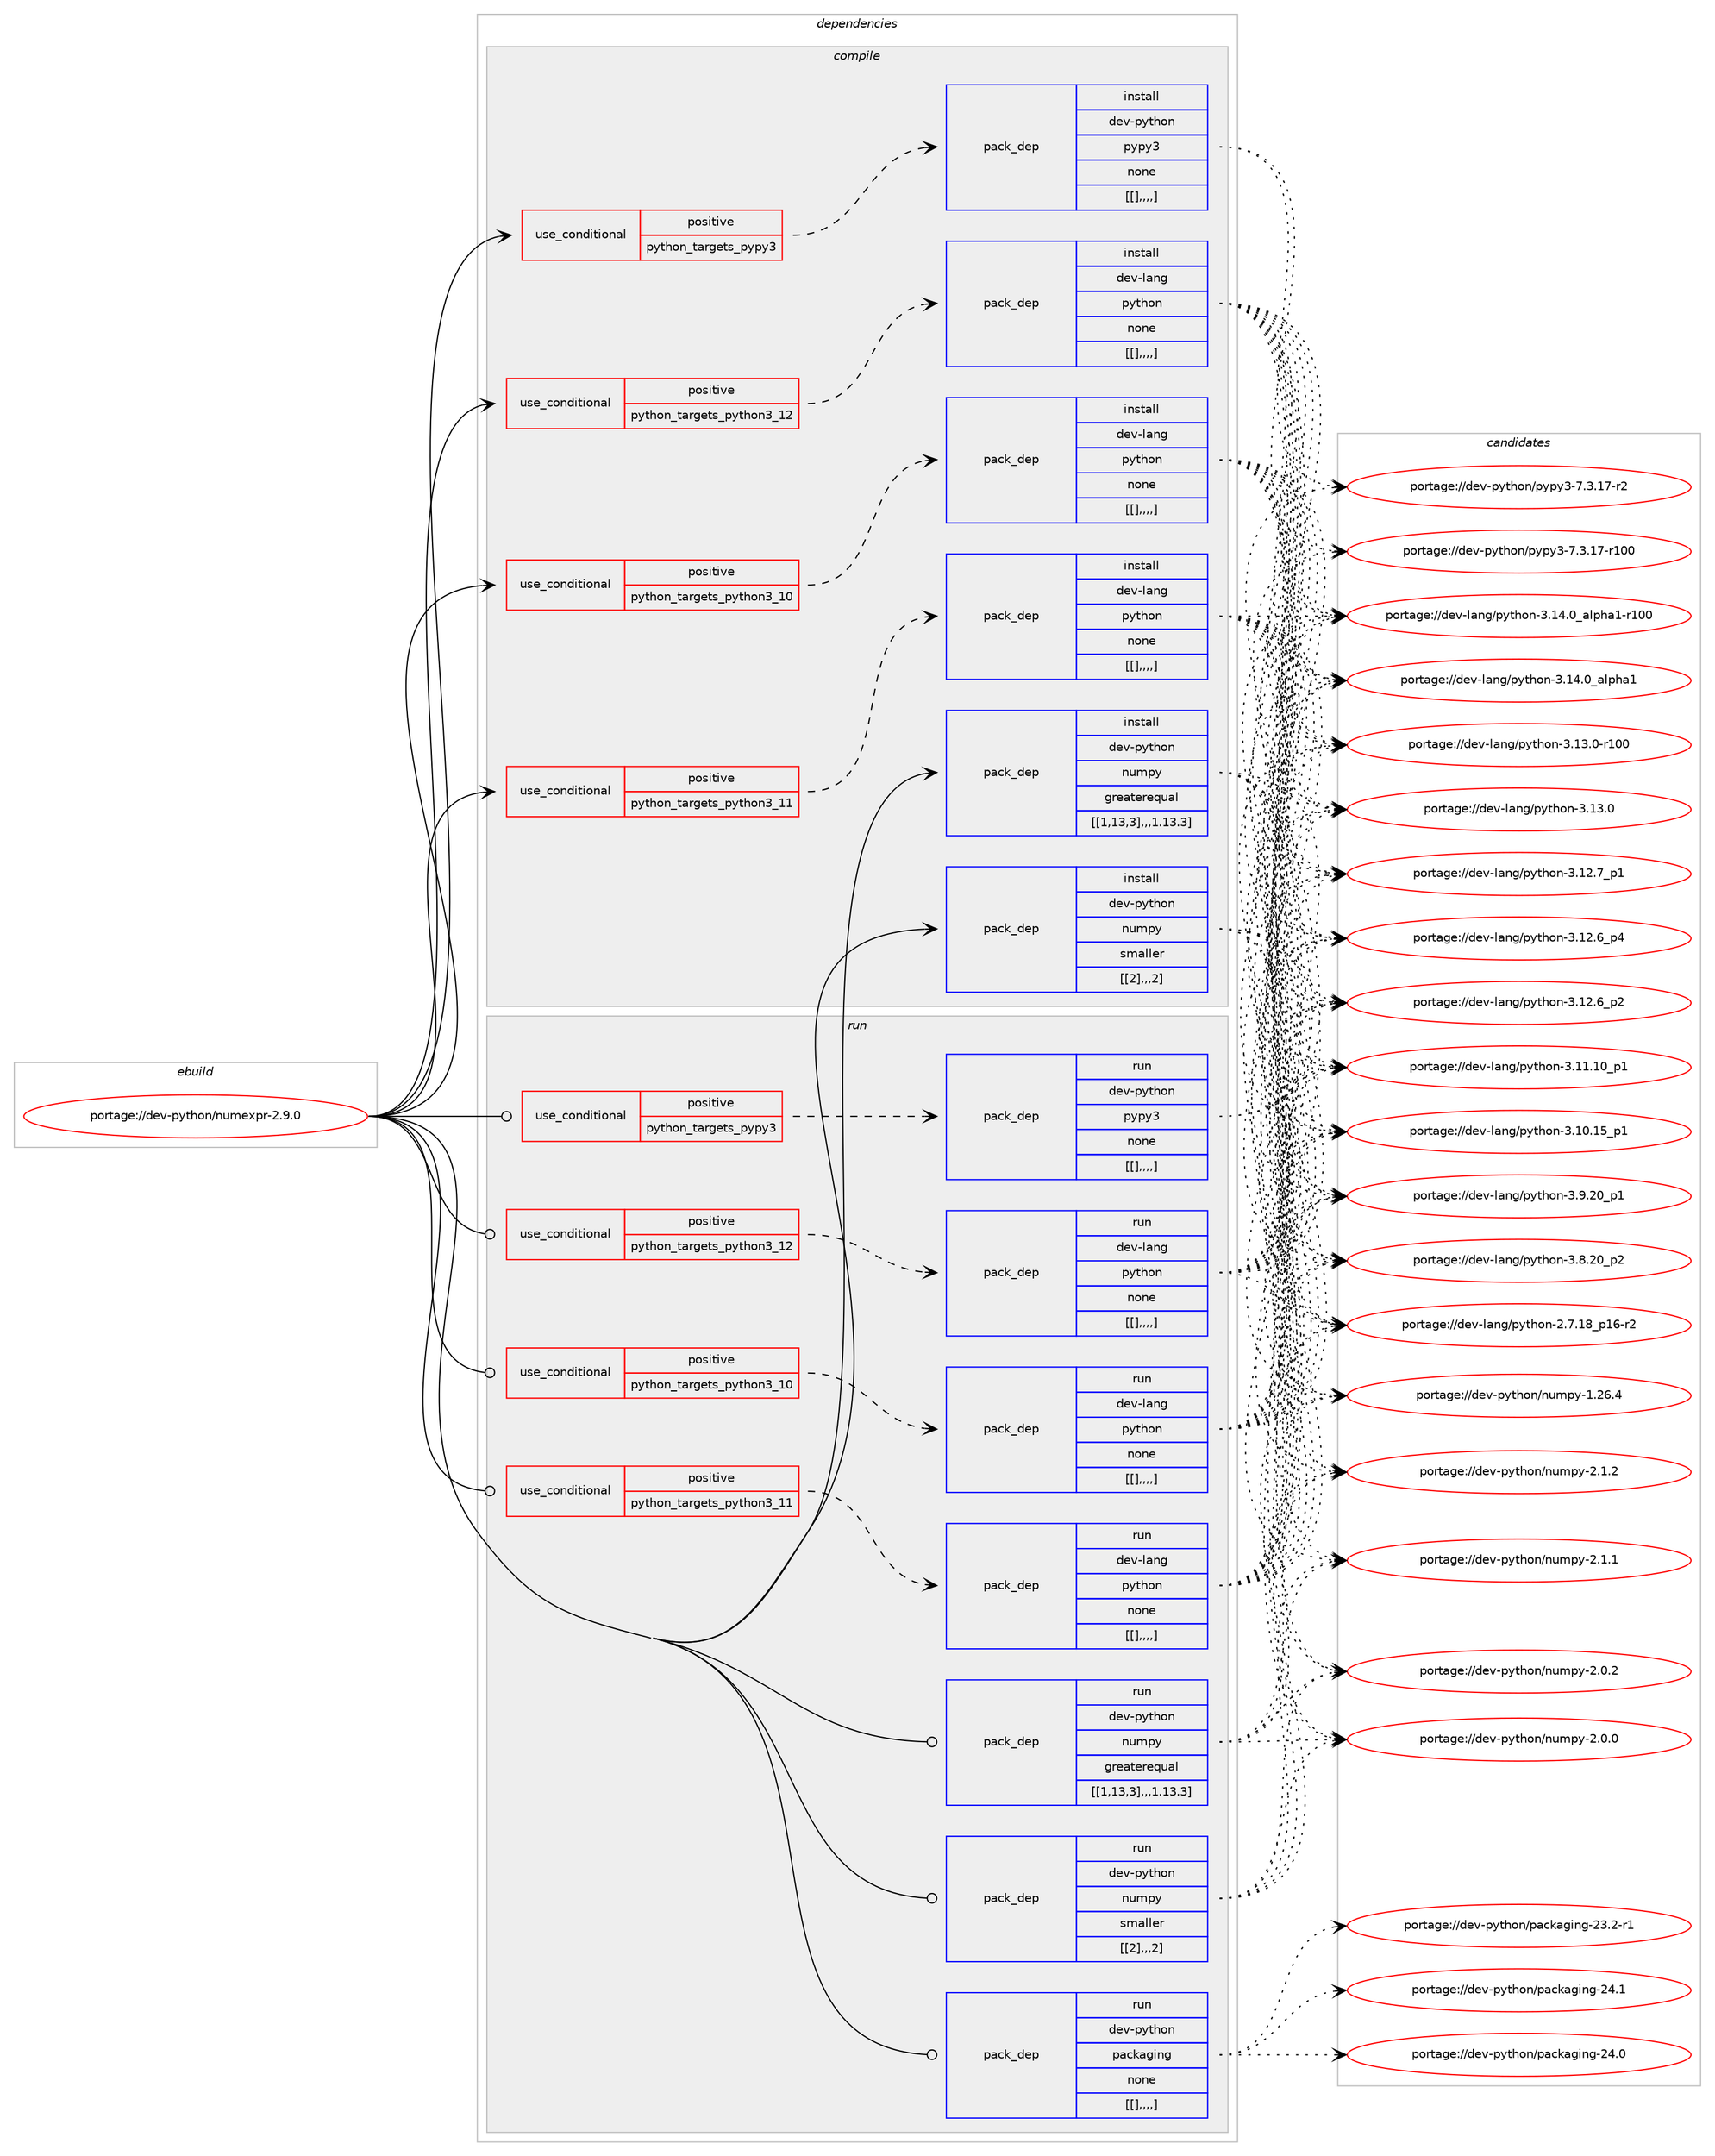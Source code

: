 digraph prolog {

# *************
# Graph options
# *************

newrank=true;
concentrate=true;
compound=true;
graph [rankdir=LR,fontname=Helvetica,fontsize=10,ranksep=1.5];#, ranksep=2.5, nodesep=0.2];
edge  [arrowhead=vee];
node  [fontname=Helvetica,fontsize=10];

# **********
# The ebuild
# **********

subgraph cluster_leftcol {
color=gray;
label=<<i>ebuild</i>>;
id [label="portage://dev-python/numexpr-2.9.0", color=red, width=4, href="../dev-python/numexpr-2.9.0.svg"];
}

# ****************
# The dependencies
# ****************

subgraph cluster_midcol {
color=gray;
label=<<i>dependencies</i>>;
subgraph cluster_compile {
fillcolor="#eeeeee";
style=filled;
label=<<i>compile</i>>;
subgraph cond37704 {
dependency158586 [label=<<TABLE BORDER="0" CELLBORDER="1" CELLSPACING="0" CELLPADDING="4"><TR><TD ROWSPAN="3" CELLPADDING="10">use_conditional</TD></TR><TR><TD>positive</TD></TR><TR><TD>python_targets_pypy3</TD></TR></TABLE>>, shape=none, color=red];
subgraph pack119573 {
dependency158640 [label=<<TABLE BORDER="0" CELLBORDER="1" CELLSPACING="0" CELLPADDING="4" WIDTH="220"><TR><TD ROWSPAN="6" CELLPADDING="30">pack_dep</TD></TR><TR><TD WIDTH="110">install</TD></TR><TR><TD>dev-python</TD></TR><TR><TD>pypy3</TD></TR><TR><TD>none</TD></TR><TR><TD>[[],,,,]</TD></TR></TABLE>>, shape=none, color=blue];
}
dependency158586:e -> dependency158640:w [weight=20,style="dashed",arrowhead="vee"];
}
id:e -> dependency158586:w [weight=20,style="solid",arrowhead="vee"];
subgraph cond37727 {
dependency158681 [label=<<TABLE BORDER="0" CELLBORDER="1" CELLSPACING="0" CELLPADDING="4"><TR><TD ROWSPAN="3" CELLPADDING="10">use_conditional</TD></TR><TR><TD>positive</TD></TR><TR><TD>python_targets_python3_10</TD></TR></TABLE>>, shape=none, color=red];
subgraph pack119638 {
dependency158699 [label=<<TABLE BORDER="0" CELLBORDER="1" CELLSPACING="0" CELLPADDING="4" WIDTH="220"><TR><TD ROWSPAN="6" CELLPADDING="30">pack_dep</TD></TR><TR><TD WIDTH="110">install</TD></TR><TR><TD>dev-lang</TD></TR><TR><TD>python</TD></TR><TR><TD>none</TD></TR><TR><TD>[[],,,,]</TD></TR></TABLE>>, shape=none, color=blue];
}
dependency158681:e -> dependency158699:w [weight=20,style="dashed",arrowhead="vee"];
}
id:e -> dependency158681:w [weight=20,style="solid",arrowhead="vee"];
subgraph cond37753 {
dependency158739 [label=<<TABLE BORDER="0" CELLBORDER="1" CELLSPACING="0" CELLPADDING="4"><TR><TD ROWSPAN="3" CELLPADDING="10">use_conditional</TD></TR><TR><TD>positive</TD></TR><TR><TD>python_targets_python3_11</TD></TR></TABLE>>, shape=none, color=red];
subgraph pack119688 {
dependency158777 [label=<<TABLE BORDER="0" CELLBORDER="1" CELLSPACING="0" CELLPADDING="4" WIDTH="220"><TR><TD ROWSPAN="6" CELLPADDING="30">pack_dep</TD></TR><TR><TD WIDTH="110">install</TD></TR><TR><TD>dev-lang</TD></TR><TR><TD>python</TD></TR><TR><TD>none</TD></TR><TR><TD>[[],,,,]</TD></TR></TABLE>>, shape=none, color=blue];
}
dependency158739:e -> dependency158777:w [weight=20,style="dashed",arrowhead="vee"];
}
id:e -> dependency158739:w [weight=20,style="solid",arrowhead="vee"];
subgraph cond37789 {
dependency158852 [label=<<TABLE BORDER="0" CELLBORDER="1" CELLSPACING="0" CELLPADDING="4"><TR><TD ROWSPAN="3" CELLPADDING="10">use_conditional</TD></TR><TR><TD>positive</TD></TR><TR><TD>python_targets_python3_12</TD></TR></TABLE>>, shape=none, color=red];
subgraph pack119732 {
dependency158858 [label=<<TABLE BORDER="0" CELLBORDER="1" CELLSPACING="0" CELLPADDING="4" WIDTH="220"><TR><TD ROWSPAN="6" CELLPADDING="30">pack_dep</TD></TR><TR><TD WIDTH="110">install</TD></TR><TR><TD>dev-lang</TD></TR><TR><TD>python</TD></TR><TR><TD>none</TD></TR><TR><TD>[[],,,,]</TD></TR></TABLE>>, shape=none, color=blue];
}
dependency158852:e -> dependency158858:w [weight=20,style="dashed",arrowhead="vee"];
}
id:e -> dependency158852:w [weight=20,style="solid",arrowhead="vee"];
subgraph pack119740 {
dependency158864 [label=<<TABLE BORDER="0" CELLBORDER="1" CELLSPACING="0" CELLPADDING="4" WIDTH="220"><TR><TD ROWSPAN="6" CELLPADDING="30">pack_dep</TD></TR><TR><TD WIDTH="110">install</TD></TR><TR><TD>dev-python</TD></TR><TR><TD>numpy</TD></TR><TR><TD>greaterequal</TD></TR><TR><TD>[[1,13,3],,,1.13.3]</TD></TR></TABLE>>, shape=none, color=blue];
}
id:e -> dependency158864:w [weight=20,style="solid",arrowhead="vee"];
subgraph pack119743 {
dependency158889 [label=<<TABLE BORDER="0" CELLBORDER="1" CELLSPACING="0" CELLPADDING="4" WIDTH="220"><TR><TD ROWSPAN="6" CELLPADDING="30">pack_dep</TD></TR><TR><TD WIDTH="110">install</TD></TR><TR><TD>dev-python</TD></TR><TR><TD>numpy</TD></TR><TR><TD>smaller</TD></TR><TR><TD>[[2],,,2]</TD></TR></TABLE>>, shape=none, color=blue];
}
id:e -> dependency158889:w [weight=20,style="solid",arrowhead="vee"];
}
subgraph cluster_compileandrun {
fillcolor="#eeeeee";
style=filled;
label=<<i>compile and run</i>>;
}
subgraph cluster_run {
fillcolor="#eeeeee";
style=filled;
label=<<i>run</i>>;
subgraph cond37823 {
dependency158916 [label=<<TABLE BORDER="0" CELLBORDER="1" CELLSPACING="0" CELLPADDING="4"><TR><TD ROWSPAN="3" CELLPADDING="10">use_conditional</TD></TR><TR><TD>positive</TD></TR><TR><TD>python_targets_pypy3</TD></TR></TABLE>>, shape=none, color=red];
subgraph pack119779 {
dependency158928 [label=<<TABLE BORDER="0" CELLBORDER="1" CELLSPACING="0" CELLPADDING="4" WIDTH="220"><TR><TD ROWSPAN="6" CELLPADDING="30">pack_dep</TD></TR><TR><TD WIDTH="110">run</TD></TR><TR><TD>dev-python</TD></TR><TR><TD>pypy3</TD></TR><TR><TD>none</TD></TR><TR><TD>[[],,,,]</TD></TR></TABLE>>, shape=none, color=blue];
}
dependency158916:e -> dependency158928:w [weight=20,style="dashed",arrowhead="vee"];
}
id:e -> dependency158916:w [weight=20,style="solid",arrowhead="odot"];
subgraph cond37839 {
dependency158942 [label=<<TABLE BORDER="0" CELLBORDER="1" CELLSPACING="0" CELLPADDING="4"><TR><TD ROWSPAN="3" CELLPADDING="10">use_conditional</TD></TR><TR><TD>positive</TD></TR><TR><TD>python_targets_python3_10</TD></TR></TABLE>>, shape=none, color=red];
subgraph pack119804 {
dependency158970 [label=<<TABLE BORDER="0" CELLBORDER="1" CELLSPACING="0" CELLPADDING="4" WIDTH="220"><TR><TD ROWSPAN="6" CELLPADDING="30">pack_dep</TD></TR><TR><TD WIDTH="110">run</TD></TR><TR><TD>dev-lang</TD></TR><TR><TD>python</TD></TR><TR><TD>none</TD></TR><TR><TD>[[],,,,]</TD></TR></TABLE>>, shape=none, color=blue];
}
dependency158942:e -> dependency158970:w [weight=20,style="dashed",arrowhead="vee"];
}
id:e -> dependency158942:w [weight=20,style="solid",arrowhead="odot"];
subgraph cond37850 {
dependency158990 [label=<<TABLE BORDER="0" CELLBORDER="1" CELLSPACING="0" CELLPADDING="4"><TR><TD ROWSPAN="3" CELLPADDING="10">use_conditional</TD></TR><TR><TD>positive</TD></TR><TR><TD>python_targets_python3_11</TD></TR></TABLE>>, shape=none, color=red];
subgraph pack119826 {
dependency158996 [label=<<TABLE BORDER="0" CELLBORDER="1" CELLSPACING="0" CELLPADDING="4" WIDTH="220"><TR><TD ROWSPAN="6" CELLPADDING="30">pack_dep</TD></TR><TR><TD WIDTH="110">run</TD></TR><TR><TD>dev-lang</TD></TR><TR><TD>python</TD></TR><TR><TD>none</TD></TR><TR><TD>[[],,,,]</TD></TR></TABLE>>, shape=none, color=blue];
}
dependency158990:e -> dependency158996:w [weight=20,style="dashed",arrowhead="vee"];
}
id:e -> dependency158990:w [weight=20,style="solid",arrowhead="odot"];
subgraph cond37863 {
dependency159002 [label=<<TABLE BORDER="0" CELLBORDER="1" CELLSPACING="0" CELLPADDING="4"><TR><TD ROWSPAN="3" CELLPADDING="10">use_conditional</TD></TR><TR><TD>positive</TD></TR><TR><TD>python_targets_python3_12</TD></TR></TABLE>>, shape=none, color=red];
subgraph pack119839 {
dependency159021 [label=<<TABLE BORDER="0" CELLBORDER="1" CELLSPACING="0" CELLPADDING="4" WIDTH="220"><TR><TD ROWSPAN="6" CELLPADDING="30">pack_dep</TD></TR><TR><TD WIDTH="110">run</TD></TR><TR><TD>dev-lang</TD></TR><TR><TD>python</TD></TR><TR><TD>none</TD></TR><TR><TD>[[],,,,]</TD></TR></TABLE>>, shape=none, color=blue];
}
dependency159002:e -> dependency159021:w [weight=20,style="dashed",arrowhead="vee"];
}
id:e -> dependency159002:w [weight=20,style="solid",arrowhead="odot"];
subgraph pack119854 {
dependency159060 [label=<<TABLE BORDER="0" CELLBORDER="1" CELLSPACING="0" CELLPADDING="4" WIDTH="220"><TR><TD ROWSPAN="6" CELLPADDING="30">pack_dep</TD></TR><TR><TD WIDTH="110">run</TD></TR><TR><TD>dev-python</TD></TR><TR><TD>numpy</TD></TR><TR><TD>greaterequal</TD></TR><TR><TD>[[1,13,3],,,1.13.3]</TD></TR></TABLE>>, shape=none, color=blue];
}
id:e -> dependency159060:w [weight=20,style="solid",arrowhead="odot"];
subgraph pack119880 {
dependency159114 [label=<<TABLE BORDER="0" CELLBORDER="1" CELLSPACING="0" CELLPADDING="4" WIDTH="220"><TR><TD ROWSPAN="6" CELLPADDING="30">pack_dep</TD></TR><TR><TD WIDTH="110">run</TD></TR><TR><TD>dev-python</TD></TR><TR><TD>numpy</TD></TR><TR><TD>smaller</TD></TR><TR><TD>[[2],,,2]</TD></TR></TABLE>>, shape=none, color=blue];
}
id:e -> dependency159114:w [weight=20,style="solid",arrowhead="odot"];
subgraph pack119905 {
dependency159172 [label=<<TABLE BORDER="0" CELLBORDER="1" CELLSPACING="0" CELLPADDING="4" WIDTH="220"><TR><TD ROWSPAN="6" CELLPADDING="30">pack_dep</TD></TR><TR><TD WIDTH="110">run</TD></TR><TR><TD>dev-python</TD></TR><TR><TD>packaging</TD></TR><TR><TD>none</TD></TR><TR><TD>[[],,,,]</TD></TR></TABLE>>, shape=none, color=blue];
}
id:e -> dependency159172:w [weight=20,style="solid",arrowhead="odot"];
}
}

# **************
# The candidates
# **************

subgraph cluster_choices {
rank=same;
color=gray;
label=<<i>candidates</i>>;

subgraph choice119511 {
color=black;
nodesep=1;
choice100101118451121211161041111104711212111212151455546514649554511450 [label="portage://dev-python/pypy3-7.3.17-r2", color=red, width=4,href="../dev-python/pypy3-7.3.17-r2.svg"];
choice1001011184511212111610411111047112121112121514555465146495545114494848 [label="portage://dev-python/pypy3-7.3.17-r100", color=red, width=4,href="../dev-python/pypy3-7.3.17-r100.svg"];
dependency158640:e -> choice100101118451121211161041111104711212111212151455546514649554511450:w [style=dotted,weight="100"];
dependency158640:e -> choice1001011184511212111610411111047112121112121514555465146495545114494848:w [style=dotted,weight="100"];
}
subgraph choice119527 {
color=black;
nodesep=1;
choice100101118451089711010347112121116104111110455146495246489597108112104974945114494848 [label="portage://dev-lang/python-3.14.0_alpha1-r100", color=red, width=4,href="../dev-lang/python-3.14.0_alpha1-r100.svg"];
choice1001011184510897110103471121211161041111104551464952464895971081121049749 [label="portage://dev-lang/python-3.14.0_alpha1", color=red, width=4,href="../dev-lang/python-3.14.0_alpha1.svg"];
choice1001011184510897110103471121211161041111104551464951464845114494848 [label="portage://dev-lang/python-3.13.0-r100", color=red, width=4,href="../dev-lang/python-3.13.0-r100.svg"];
choice10010111845108971101034711212111610411111045514649514648 [label="portage://dev-lang/python-3.13.0", color=red, width=4,href="../dev-lang/python-3.13.0.svg"];
choice100101118451089711010347112121116104111110455146495046559511249 [label="portage://dev-lang/python-3.12.7_p1", color=red, width=4,href="../dev-lang/python-3.12.7_p1.svg"];
choice100101118451089711010347112121116104111110455146495046549511252 [label="portage://dev-lang/python-3.12.6_p4", color=red, width=4,href="../dev-lang/python-3.12.6_p4.svg"];
choice100101118451089711010347112121116104111110455146495046549511250 [label="portage://dev-lang/python-3.12.6_p2", color=red, width=4,href="../dev-lang/python-3.12.6_p2.svg"];
choice10010111845108971101034711212111610411111045514649494649489511249 [label="portage://dev-lang/python-3.11.10_p1", color=red, width=4,href="../dev-lang/python-3.11.10_p1.svg"];
choice10010111845108971101034711212111610411111045514649484649539511249 [label="portage://dev-lang/python-3.10.15_p1", color=red, width=4,href="../dev-lang/python-3.10.15_p1.svg"];
choice100101118451089711010347112121116104111110455146574650489511249 [label="portage://dev-lang/python-3.9.20_p1", color=red, width=4,href="../dev-lang/python-3.9.20_p1.svg"];
choice100101118451089711010347112121116104111110455146564650489511250 [label="portage://dev-lang/python-3.8.20_p2", color=red, width=4,href="../dev-lang/python-3.8.20_p2.svg"];
choice100101118451089711010347112121116104111110455046554649569511249544511450 [label="portage://dev-lang/python-2.7.18_p16-r2", color=red, width=4,href="../dev-lang/python-2.7.18_p16-r2.svg"];
dependency158699:e -> choice100101118451089711010347112121116104111110455146495246489597108112104974945114494848:w [style=dotted,weight="100"];
dependency158699:e -> choice1001011184510897110103471121211161041111104551464952464895971081121049749:w [style=dotted,weight="100"];
dependency158699:e -> choice1001011184510897110103471121211161041111104551464951464845114494848:w [style=dotted,weight="100"];
dependency158699:e -> choice10010111845108971101034711212111610411111045514649514648:w [style=dotted,weight="100"];
dependency158699:e -> choice100101118451089711010347112121116104111110455146495046559511249:w [style=dotted,weight="100"];
dependency158699:e -> choice100101118451089711010347112121116104111110455146495046549511252:w [style=dotted,weight="100"];
dependency158699:e -> choice100101118451089711010347112121116104111110455146495046549511250:w [style=dotted,weight="100"];
dependency158699:e -> choice10010111845108971101034711212111610411111045514649494649489511249:w [style=dotted,weight="100"];
dependency158699:e -> choice10010111845108971101034711212111610411111045514649484649539511249:w [style=dotted,weight="100"];
dependency158699:e -> choice100101118451089711010347112121116104111110455146574650489511249:w [style=dotted,weight="100"];
dependency158699:e -> choice100101118451089711010347112121116104111110455146564650489511250:w [style=dotted,weight="100"];
dependency158699:e -> choice100101118451089711010347112121116104111110455046554649569511249544511450:w [style=dotted,weight="100"];
}
subgraph choice119574 {
color=black;
nodesep=1;
choice100101118451089711010347112121116104111110455146495246489597108112104974945114494848 [label="portage://dev-lang/python-3.14.0_alpha1-r100", color=red, width=4,href="../dev-lang/python-3.14.0_alpha1-r100.svg"];
choice1001011184510897110103471121211161041111104551464952464895971081121049749 [label="portage://dev-lang/python-3.14.0_alpha1", color=red, width=4,href="../dev-lang/python-3.14.0_alpha1.svg"];
choice1001011184510897110103471121211161041111104551464951464845114494848 [label="portage://dev-lang/python-3.13.0-r100", color=red, width=4,href="../dev-lang/python-3.13.0-r100.svg"];
choice10010111845108971101034711212111610411111045514649514648 [label="portage://dev-lang/python-3.13.0", color=red, width=4,href="../dev-lang/python-3.13.0.svg"];
choice100101118451089711010347112121116104111110455146495046559511249 [label="portage://dev-lang/python-3.12.7_p1", color=red, width=4,href="../dev-lang/python-3.12.7_p1.svg"];
choice100101118451089711010347112121116104111110455146495046549511252 [label="portage://dev-lang/python-3.12.6_p4", color=red, width=4,href="../dev-lang/python-3.12.6_p4.svg"];
choice100101118451089711010347112121116104111110455146495046549511250 [label="portage://dev-lang/python-3.12.6_p2", color=red, width=4,href="../dev-lang/python-3.12.6_p2.svg"];
choice10010111845108971101034711212111610411111045514649494649489511249 [label="portage://dev-lang/python-3.11.10_p1", color=red, width=4,href="../dev-lang/python-3.11.10_p1.svg"];
choice10010111845108971101034711212111610411111045514649484649539511249 [label="portage://dev-lang/python-3.10.15_p1", color=red, width=4,href="../dev-lang/python-3.10.15_p1.svg"];
choice100101118451089711010347112121116104111110455146574650489511249 [label="portage://dev-lang/python-3.9.20_p1", color=red, width=4,href="../dev-lang/python-3.9.20_p1.svg"];
choice100101118451089711010347112121116104111110455146564650489511250 [label="portage://dev-lang/python-3.8.20_p2", color=red, width=4,href="../dev-lang/python-3.8.20_p2.svg"];
choice100101118451089711010347112121116104111110455046554649569511249544511450 [label="portage://dev-lang/python-2.7.18_p16-r2", color=red, width=4,href="../dev-lang/python-2.7.18_p16-r2.svg"];
dependency158777:e -> choice100101118451089711010347112121116104111110455146495246489597108112104974945114494848:w [style=dotted,weight="100"];
dependency158777:e -> choice1001011184510897110103471121211161041111104551464952464895971081121049749:w [style=dotted,weight="100"];
dependency158777:e -> choice1001011184510897110103471121211161041111104551464951464845114494848:w [style=dotted,weight="100"];
dependency158777:e -> choice10010111845108971101034711212111610411111045514649514648:w [style=dotted,weight="100"];
dependency158777:e -> choice100101118451089711010347112121116104111110455146495046559511249:w [style=dotted,weight="100"];
dependency158777:e -> choice100101118451089711010347112121116104111110455146495046549511252:w [style=dotted,weight="100"];
dependency158777:e -> choice100101118451089711010347112121116104111110455146495046549511250:w [style=dotted,weight="100"];
dependency158777:e -> choice10010111845108971101034711212111610411111045514649494649489511249:w [style=dotted,weight="100"];
dependency158777:e -> choice10010111845108971101034711212111610411111045514649484649539511249:w [style=dotted,weight="100"];
dependency158777:e -> choice100101118451089711010347112121116104111110455146574650489511249:w [style=dotted,weight="100"];
dependency158777:e -> choice100101118451089711010347112121116104111110455146564650489511250:w [style=dotted,weight="100"];
dependency158777:e -> choice100101118451089711010347112121116104111110455046554649569511249544511450:w [style=dotted,weight="100"];
}
subgraph choice119601 {
color=black;
nodesep=1;
choice100101118451089711010347112121116104111110455146495246489597108112104974945114494848 [label="portage://dev-lang/python-3.14.0_alpha1-r100", color=red, width=4,href="../dev-lang/python-3.14.0_alpha1-r100.svg"];
choice1001011184510897110103471121211161041111104551464952464895971081121049749 [label="portage://dev-lang/python-3.14.0_alpha1", color=red, width=4,href="../dev-lang/python-3.14.0_alpha1.svg"];
choice1001011184510897110103471121211161041111104551464951464845114494848 [label="portage://dev-lang/python-3.13.0-r100", color=red, width=4,href="../dev-lang/python-3.13.0-r100.svg"];
choice10010111845108971101034711212111610411111045514649514648 [label="portage://dev-lang/python-3.13.0", color=red, width=4,href="../dev-lang/python-3.13.0.svg"];
choice100101118451089711010347112121116104111110455146495046559511249 [label="portage://dev-lang/python-3.12.7_p1", color=red, width=4,href="../dev-lang/python-3.12.7_p1.svg"];
choice100101118451089711010347112121116104111110455146495046549511252 [label="portage://dev-lang/python-3.12.6_p4", color=red, width=4,href="../dev-lang/python-3.12.6_p4.svg"];
choice100101118451089711010347112121116104111110455146495046549511250 [label="portage://dev-lang/python-3.12.6_p2", color=red, width=4,href="../dev-lang/python-3.12.6_p2.svg"];
choice10010111845108971101034711212111610411111045514649494649489511249 [label="portage://dev-lang/python-3.11.10_p1", color=red, width=4,href="../dev-lang/python-3.11.10_p1.svg"];
choice10010111845108971101034711212111610411111045514649484649539511249 [label="portage://dev-lang/python-3.10.15_p1", color=red, width=4,href="../dev-lang/python-3.10.15_p1.svg"];
choice100101118451089711010347112121116104111110455146574650489511249 [label="portage://dev-lang/python-3.9.20_p1", color=red, width=4,href="../dev-lang/python-3.9.20_p1.svg"];
choice100101118451089711010347112121116104111110455146564650489511250 [label="portage://dev-lang/python-3.8.20_p2", color=red, width=4,href="../dev-lang/python-3.8.20_p2.svg"];
choice100101118451089711010347112121116104111110455046554649569511249544511450 [label="portage://dev-lang/python-2.7.18_p16-r2", color=red, width=4,href="../dev-lang/python-2.7.18_p16-r2.svg"];
dependency158858:e -> choice100101118451089711010347112121116104111110455146495246489597108112104974945114494848:w [style=dotted,weight="100"];
dependency158858:e -> choice1001011184510897110103471121211161041111104551464952464895971081121049749:w [style=dotted,weight="100"];
dependency158858:e -> choice1001011184510897110103471121211161041111104551464951464845114494848:w [style=dotted,weight="100"];
dependency158858:e -> choice10010111845108971101034711212111610411111045514649514648:w [style=dotted,weight="100"];
dependency158858:e -> choice100101118451089711010347112121116104111110455146495046559511249:w [style=dotted,weight="100"];
dependency158858:e -> choice100101118451089711010347112121116104111110455146495046549511252:w [style=dotted,weight="100"];
dependency158858:e -> choice100101118451089711010347112121116104111110455146495046549511250:w [style=dotted,weight="100"];
dependency158858:e -> choice10010111845108971101034711212111610411111045514649494649489511249:w [style=dotted,weight="100"];
dependency158858:e -> choice10010111845108971101034711212111610411111045514649484649539511249:w [style=dotted,weight="100"];
dependency158858:e -> choice100101118451089711010347112121116104111110455146574650489511249:w [style=dotted,weight="100"];
dependency158858:e -> choice100101118451089711010347112121116104111110455146564650489511250:w [style=dotted,weight="100"];
dependency158858:e -> choice100101118451089711010347112121116104111110455046554649569511249544511450:w [style=dotted,weight="100"];
}
subgraph choice119616 {
color=black;
nodesep=1;
choice1001011184511212111610411111047110117109112121455046494650 [label="portage://dev-python/numpy-2.1.2", color=red, width=4,href="../dev-python/numpy-2.1.2.svg"];
choice1001011184511212111610411111047110117109112121455046494649 [label="portage://dev-python/numpy-2.1.1", color=red, width=4,href="../dev-python/numpy-2.1.1.svg"];
choice1001011184511212111610411111047110117109112121455046484650 [label="portage://dev-python/numpy-2.0.2", color=red, width=4,href="../dev-python/numpy-2.0.2.svg"];
choice1001011184511212111610411111047110117109112121455046484648 [label="portage://dev-python/numpy-2.0.0", color=red, width=4,href="../dev-python/numpy-2.0.0.svg"];
choice100101118451121211161041111104711011710911212145494650544652 [label="portage://dev-python/numpy-1.26.4", color=red, width=4,href="../dev-python/numpy-1.26.4.svg"];
dependency158864:e -> choice1001011184511212111610411111047110117109112121455046494650:w [style=dotted,weight="100"];
dependency158864:e -> choice1001011184511212111610411111047110117109112121455046494649:w [style=dotted,weight="100"];
dependency158864:e -> choice1001011184511212111610411111047110117109112121455046484650:w [style=dotted,weight="100"];
dependency158864:e -> choice1001011184511212111610411111047110117109112121455046484648:w [style=dotted,weight="100"];
dependency158864:e -> choice100101118451121211161041111104711011710911212145494650544652:w [style=dotted,weight="100"];
}
subgraph choice119629 {
color=black;
nodesep=1;
choice1001011184511212111610411111047110117109112121455046494650 [label="portage://dev-python/numpy-2.1.2", color=red, width=4,href="../dev-python/numpy-2.1.2.svg"];
choice1001011184511212111610411111047110117109112121455046494649 [label="portage://dev-python/numpy-2.1.1", color=red, width=4,href="../dev-python/numpy-2.1.1.svg"];
choice1001011184511212111610411111047110117109112121455046484650 [label="portage://dev-python/numpy-2.0.2", color=red, width=4,href="../dev-python/numpy-2.0.2.svg"];
choice1001011184511212111610411111047110117109112121455046484648 [label="portage://dev-python/numpy-2.0.0", color=red, width=4,href="../dev-python/numpy-2.0.0.svg"];
choice100101118451121211161041111104711011710911212145494650544652 [label="portage://dev-python/numpy-1.26.4", color=red, width=4,href="../dev-python/numpy-1.26.4.svg"];
dependency158889:e -> choice1001011184511212111610411111047110117109112121455046494650:w [style=dotted,weight="100"];
dependency158889:e -> choice1001011184511212111610411111047110117109112121455046494649:w [style=dotted,weight="100"];
dependency158889:e -> choice1001011184511212111610411111047110117109112121455046484650:w [style=dotted,weight="100"];
dependency158889:e -> choice1001011184511212111610411111047110117109112121455046484648:w [style=dotted,weight="100"];
dependency158889:e -> choice100101118451121211161041111104711011710911212145494650544652:w [style=dotted,weight="100"];
}
subgraph choice119637 {
color=black;
nodesep=1;
choice100101118451121211161041111104711212111212151455546514649554511450 [label="portage://dev-python/pypy3-7.3.17-r2", color=red, width=4,href="../dev-python/pypy3-7.3.17-r2.svg"];
choice1001011184511212111610411111047112121112121514555465146495545114494848 [label="portage://dev-python/pypy3-7.3.17-r100", color=red, width=4,href="../dev-python/pypy3-7.3.17-r100.svg"];
dependency158928:e -> choice100101118451121211161041111104711212111212151455546514649554511450:w [style=dotted,weight="100"];
dependency158928:e -> choice1001011184511212111610411111047112121112121514555465146495545114494848:w [style=dotted,weight="100"];
}
subgraph choice119641 {
color=black;
nodesep=1;
choice100101118451089711010347112121116104111110455146495246489597108112104974945114494848 [label="portage://dev-lang/python-3.14.0_alpha1-r100", color=red, width=4,href="../dev-lang/python-3.14.0_alpha1-r100.svg"];
choice1001011184510897110103471121211161041111104551464952464895971081121049749 [label="portage://dev-lang/python-3.14.0_alpha1", color=red, width=4,href="../dev-lang/python-3.14.0_alpha1.svg"];
choice1001011184510897110103471121211161041111104551464951464845114494848 [label="portage://dev-lang/python-3.13.0-r100", color=red, width=4,href="../dev-lang/python-3.13.0-r100.svg"];
choice10010111845108971101034711212111610411111045514649514648 [label="portage://dev-lang/python-3.13.0", color=red, width=4,href="../dev-lang/python-3.13.0.svg"];
choice100101118451089711010347112121116104111110455146495046559511249 [label="portage://dev-lang/python-3.12.7_p1", color=red, width=4,href="../dev-lang/python-3.12.7_p1.svg"];
choice100101118451089711010347112121116104111110455146495046549511252 [label="portage://dev-lang/python-3.12.6_p4", color=red, width=4,href="../dev-lang/python-3.12.6_p4.svg"];
choice100101118451089711010347112121116104111110455146495046549511250 [label="portage://dev-lang/python-3.12.6_p2", color=red, width=4,href="../dev-lang/python-3.12.6_p2.svg"];
choice10010111845108971101034711212111610411111045514649494649489511249 [label="portage://dev-lang/python-3.11.10_p1", color=red, width=4,href="../dev-lang/python-3.11.10_p1.svg"];
choice10010111845108971101034711212111610411111045514649484649539511249 [label="portage://dev-lang/python-3.10.15_p1", color=red, width=4,href="../dev-lang/python-3.10.15_p1.svg"];
choice100101118451089711010347112121116104111110455146574650489511249 [label="portage://dev-lang/python-3.9.20_p1", color=red, width=4,href="../dev-lang/python-3.9.20_p1.svg"];
choice100101118451089711010347112121116104111110455146564650489511250 [label="portage://dev-lang/python-3.8.20_p2", color=red, width=4,href="../dev-lang/python-3.8.20_p2.svg"];
choice100101118451089711010347112121116104111110455046554649569511249544511450 [label="portage://dev-lang/python-2.7.18_p16-r2", color=red, width=4,href="../dev-lang/python-2.7.18_p16-r2.svg"];
dependency158970:e -> choice100101118451089711010347112121116104111110455146495246489597108112104974945114494848:w [style=dotted,weight="100"];
dependency158970:e -> choice1001011184510897110103471121211161041111104551464952464895971081121049749:w [style=dotted,weight="100"];
dependency158970:e -> choice1001011184510897110103471121211161041111104551464951464845114494848:w [style=dotted,weight="100"];
dependency158970:e -> choice10010111845108971101034711212111610411111045514649514648:w [style=dotted,weight="100"];
dependency158970:e -> choice100101118451089711010347112121116104111110455146495046559511249:w [style=dotted,weight="100"];
dependency158970:e -> choice100101118451089711010347112121116104111110455146495046549511252:w [style=dotted,weight="100"];
dependency158970:e -> choice100101118451089711010347112121116104111110455146495046549511250:w [style=dotted,weight="100"];
dependency158970:e -> choice10010111845108971101034711212111610411111045514649494649489511249:w [style=dotted,weight="100"];
dependency158970:e -> choice10010111845108971101034711212111610411111045514649484649539511249:w [style=dotted,weight="100"];
dependency158970:e -> choice100101118451089711010347112121116104111110455146574650489511249:w [style=dotted,weight="100"];
dependency158970:e -> choice100101118451089711010347112121116104111110455146564650489511250:w [style=dotted,weight="100"];
dependency158970:e -> choice100101118451089711010347112121116104111110455046554649569511249544511450:w [style=dotted,weight="100"];
}
subgraph choice119689 {
color=black;
nodesep=1;
choice100101118451089711010347112121116104111110455146495246489597108112104974945114494848 [label="portage://dev-lang/python-3.14.0_alpha1-r100", color=red, width=4,href="../dev-lang/python-3.14.0_alpha1-r100.svg"];
choice1001011184510897110103471121211161041111104551464952464895971081121049749 [label="portage://dev-lang/python-3.14.0_alpha1", color=red, width=4,href="../dev-lang/python-3.14.0_alpha1.svg"];
choice1001011184510897110103471121211161041111104551464951464845114494848 [label="portage://dev-lang/python-3.13.0-r100", color=red, width=4,href="../dev-lang/python-3.13.0-r100.svg"];
choice10010111845108971101034711212111610411111045514649514648 [label="portage://dev-lang/python-3.13.0", color=red, width=4,href="../dev-lang/python-3.13.0.svg"];
choice100101118451089711010347112121116104111110455146495046559511249 [label="portage://dev-lang/python-3.12.7_p1", color=red, width=4,href="../dev-lang/python-3.12.7_p1.svg"];
choice100101118451089711010347112121116104111110455146495046549511252 [label="portage://dev-lang/python-3.12.6_p4", color=red, width=4,href="../dev-lang/python-3.12.6_p4.svg"];
choice100101118451089711010347112121116104111110455146495046549511250 [label="portage://dev-lang/python-3.12.6_p2", color=red, width=4,href="../dev-lang/python-3.12.6_p2.svg"];
choice10010111845108971101034711212111610411111045514649494649489511249 [label="portage://dev-lang/python-3.11.10_p1", color=red, width=4,href="../dev-lang/python-3.11.10_p1.svg"];
choice10010111845108971101034711212111610411111045514649484649539511249 [label="portage://dev-lang/python-3.10.15_p1", color=red, width=4,href="../dev-lang/python-3.10.15_p1.svg"];
choice100101118451089711010347112121116104111110455146574650489511249 [label="portage://dev-lang/python-3.9.20_p1", color=red, width=4,href="../dev-lang/python-3.9.20_p1.svg"];
choice100101118451089711010347112121116104111110455146564650489511250 [label="portage://dev-lang/python-3.8.20_p2", color=red, width=4,href="../dev-lang/python-3.8.20_p2.svg"];
choice100101118451089711010347112121116104111110455046554649569511249544511450 [label="portage://dev-lang/python-2.7.18_p16-r2", color=red, width=4,href="../dev-lang/python-2.7.18_p16-r2.svg"];
dependency158996:e -> choice100101118451089711010347112121116104111110455146495246489597108112104974945114494848:w [style=dotted,weight="100"];
dependency158996:e -> choice1001011184510897110103471121211161041111104551464952464895971081121049749:w [style=dotted,weight="100"];
dependency158996:e -> choice1001011184510897110103471121211161041111104551464951464845114494848:w [style=dotted,weight="100"];
dependency158996:e -> choice10010111845108971101034711212111610411111045514649514648:w [style=dotted,weight="100"];
dependency158996:e -> choice100101118451089711010347112121116104111110455146495046559511249:w [style=dotted,weight="100"];
dependency158996:e -> choice100101118451089711010347112121116104111110455146495046549511252:w [style=dotted,weight="100"];
dependency158996:e -> choice100101118451089711010347112121116104111110455146495046549511250:w [style=dotted,weight="100"];
dependency158996:e -> choice10010111845108971101034711212111610411111045514649494649489511249:w [style=dotted,weight="100"];
dependency158996:e -> choice10010111845108971101034711212111610411111045514649484649539511249:w [style=dotted,weight="100"];
dependency158996:e -> choice100101118451089711010347112121116104111110455146574650489511249:w [style=dotted,weight="100"];
dependency158996:e -> choice100101118451089711010347112121116104111110455146564650489511250:w [style=dotted,weight="100"];
dependency158996:e -> choice100101118451089711010347112121116104111110455046554649569511249544511450:w [style=dotted,weight="100"];
}
subgraph choice119698 {
color=black;
nodesep=1;
choice100101118451089711010347112121116104111110455146495246489597108112104974945114494848 [label="portage://dev-lang/python-3.14.0_alpha1-r100", color=red, width=4,href="../dev-lang/python-3.14.0_alpha1-r100.svg"];
choice1001011184510897110103471121211161041111104551464952464895971081121049749 [label="portage://dev-lang/python-3.14.0_alpha1", color=red, width=4,href="../dev-lang/python-3.14.0_alpha1.svg"];
choice1001011184510897110103471121211161041111104551464951464845114494848 [label="portage://dev-lang/python-3.13.0-r100", color=red, width=4,href="../dev-lang/python-3.13.0-r100.svg"];
choice10010111845108971101034711212111610411111045514649514648 [label="portage://dev-lang/python-3.13.0", color=red, width=4,href="../dev-lang/python-3.13.0.svg"];
choice100101118451089711010347112121116104111110455146495046559511249 [label="portage://dev-lang/python-3.12.7_p1", color=red, width=4,href="../dev-lang/python-3.12.7_p1.svg"];
choice100101118451089711010347112121116104111110455146495046549511252 [label="portage://dev-lang/python-3.12.6_p4", color=red, width=4,href="../dev-lang/python-3.12.6_p4.svg"];
choice100101118451089711010347112121116104111110455146495046549511250 [label="portage://dev-lang/python-3.12.6_p2", color=red, width=4,href="../dev-lang/python-3.12.6_p2.svg"];
choice10010111845108971101034711212111610411111045514649494649489511249 [label="portage://dev-lang/python-3.11.10_p1", color=red, width=4,href="../dev-lang/python-3.11.10_p1.svg"];
choice10010111845108971101034711212111610411111045514649484649539511249 [label="portage://dev-lang/python-3.10.15_p1", color=red, width=4,href="../dev-lang/python-3.10.15_p1.svg"];
choice100101118451089711010347112121116104111110455146574650489511249 [label="portage://dev-lang/python-3.9.20_p1", color=red, width=4,href="../dev-lang/python-3.9.20_p1.svg"];
choice100101118451089711010347112121116104111110455146564650489511250 [label="portage://dev-lang/python-3.8.20_p2", color=red, width=4,href="../dev-lang/python-3.8.20_p2.svg"];
choice100101118451089711010347112121116104111110455046554649569511249544511450 [label="portage://dev-lang/python-2.7.18_p16-r2", color=red, width=4,href="../dev-lang/python-2.7.18_p16-r2.svg"];
dependency159021:e -> choice100101118451089711010347112121116104111110455146495246489597108112104974945114494848:w [style=dotted,weight="100"];
dependency159021:e -> choice1001011184510897110103471121211161041111104551464952464895971081121049749:w [style=dotted,weight="100"];
dependency159021:e -> choice1001011184510897110103471121211161041111104551464951464845114494848:w [style=dotted,weight="100"];
dependency159021:e -> choice10010111845108971101034711212111610411111045514649514648:w [style=dotted,weight="100"];
dependency159021:e -> choice100101118451089711010347112121116104111110455146495046559511249:w [style=dotted,weight="100"];
dependency159021:e -> choice100101118451089711010347112121116104111110455146495046549511252:w [style=dotted,weight="100"];
dependency159021:e -> choice100101118451089711010347112121116104111110455146495046549511250:w [style=dotted,weight="100"];
dependency159021:e -> choice10010111845108971101034711212111610411111045514649494649489511249:w [style=dotted,weight="100"];
dependency159021:e -> choice10010111845108971101034711212111610411111045514649484649539511249:w [style=dotted,weight="100"];
dependency159021:e -> choice100101118451089711010347112121116104111110455146574650489511249:w [style=dotted,weight="100"];
dependency159021:e -> choice100101118451089711010347112121116104111110455146564650489511250:w [style=dotted,weight="100"];
dependency159021:e -> choice100101118451089711010347112121116104111110455046554649569511249544511450:w [style=dotted,weight="100"];
}
subgraph choice119717 {
color=black;
nodesep=1;
choice1001011184511212111610411111047110117109112121455046494650 [label="portage://dev-python/numpy-2.1.2", color=red, width=4,href="../dev-python/numpy-2.1.2.svg"];
choice1001011184511212111610411111047110117109112121455046494649 [label="portage://dev-python/numpy-2.1.1", color=red, width=4,href="../dev-python/numpy-2.1.1.svg"];
choice1001011184511212111610411111047110117109112121455046484650 [label="portage://dev-python/numpy-2.0.2", color=red, width=4,href="../dev-python/numpy-2.0.2.svg"];
choice1001011184511212111610411111047110117109112121455046484648 [label="portage://dev-python/numpy-2.0.0", color=red, width=4,href="../dev-python/numpy-2.0.0.svg"];
choice100101118451121211161041111104711011710911212145494650544652 [label="portage://dev-python/numpy-1.26.4", color=red, width=4,href="../dev-python/numpy-1.26.4.svg"];
dependency159060:e -> choice1001011184511212111610411111047110117109112121455046494650:w [style=dotted,weight="100"];
dependency159060:e -> choice1001011184511212111610411111047110117109112121455046494649:w [style=dotted,weight="100"];
dependency159060:e -> choice1001011184511212111610411111047110117109112121455046484650:w [style=dotted,weight="100"];
dependency159060:e -> choice1001011184511212111610411111047110117109112121455046484648:w [style=dotted,weight="100"];
dependency159060:e -> choice100101118451121211161041111104711011710911212145494650544652:w [style=dotted,weight="100"];
}
subgraph choice119725 {
color=black;
nodesep=1;
choice1001011184511212111610411111047110117109112121455046494650 [label="portage://dev-python/numpy-2.1.2", color=red, width=4,href="../dev-python/numpy-2.1.2.svg"];
choice1001011184511212111610411111047110117109112121455046494649 [label="portage://dev-python/numpy-2.1.1", color=red, width=4,href="../dev-python/numpy-2.1.1.svg"];
choice1001011184511212111610411111047110117109112121455046484650 [label="portage://dev-python/numpy-2.0.2", color=red, width=4,href="../dev-python/numpy-2.0.2.svg"];
choice1001011184511212111610411111047110117109112121455046484648 [label="portage://dev-python/numpy-2.0.0", color=red, width=4,href="../dev-python/numpy-2.0.0.svg"];
choice100101118451121211161041111104711011710911212145494650544652 [label="portage://dev-python/numpy-1.26.4", color=red, width=4,href="../dev-python/numpy-1.26.4.svg"];
dependency159114:e -> choice1001011184511212111610411111047110117109112121455046494650:w [style=dotted,weight="100"];
dependency159114:e -> choice1001011184511212111610411111047110117109112121455046494649:w [style=dotted,weight="100"];
dependency159114:e -> choice1001011184511212111610411111047110117109112121455046484650:w [style=dotted,weight="100"];
dependency159114:e -> choice1001011184511212111610411111047110117109112121455046484648:w [style=dotted,weight="100"];
dependency159114:e -> choice100101118451121211161041111104711011710911212145494650544652:w [style=dotted,weight="100"];
}
subgraph choice119731 {
color=black;
nodesep=1;
choice10010111845112121116104111110471129799107971031051101034550524649 [label="portage://dev-python/packaging-24.1", color=red, width=4,href="../dev-python/packaging-24.1.svg"];
choice10010111845112121116104111110471129799107971031051101034550524648 [label="portage://dev-python/packaging-24.0", color=red, width=4,href="../dev-python/packaging-24.0.svg"];
choice100101118451121211161041111104711297991079710310511010345505146504511449 [label="portage://dev-python/packaging-23.2-r1", color=red, width=4,href="../dev-python/packaging-23.2-r1.svg"];
dependency159172:e -> choice10010111845112121116104111110471129799107971031051101034550524649:w [style=dotted,weight="100"];
dependency159172:e -> choice10010111845112121116104111110471129799107971031051101034550524648:w [style=dotted,weight="100"];
dependency159172:e -> choice100101118451121211161041111104711297991079710310511010345505146504511449:w [style=dotted,weight="100"];
}
}

}
